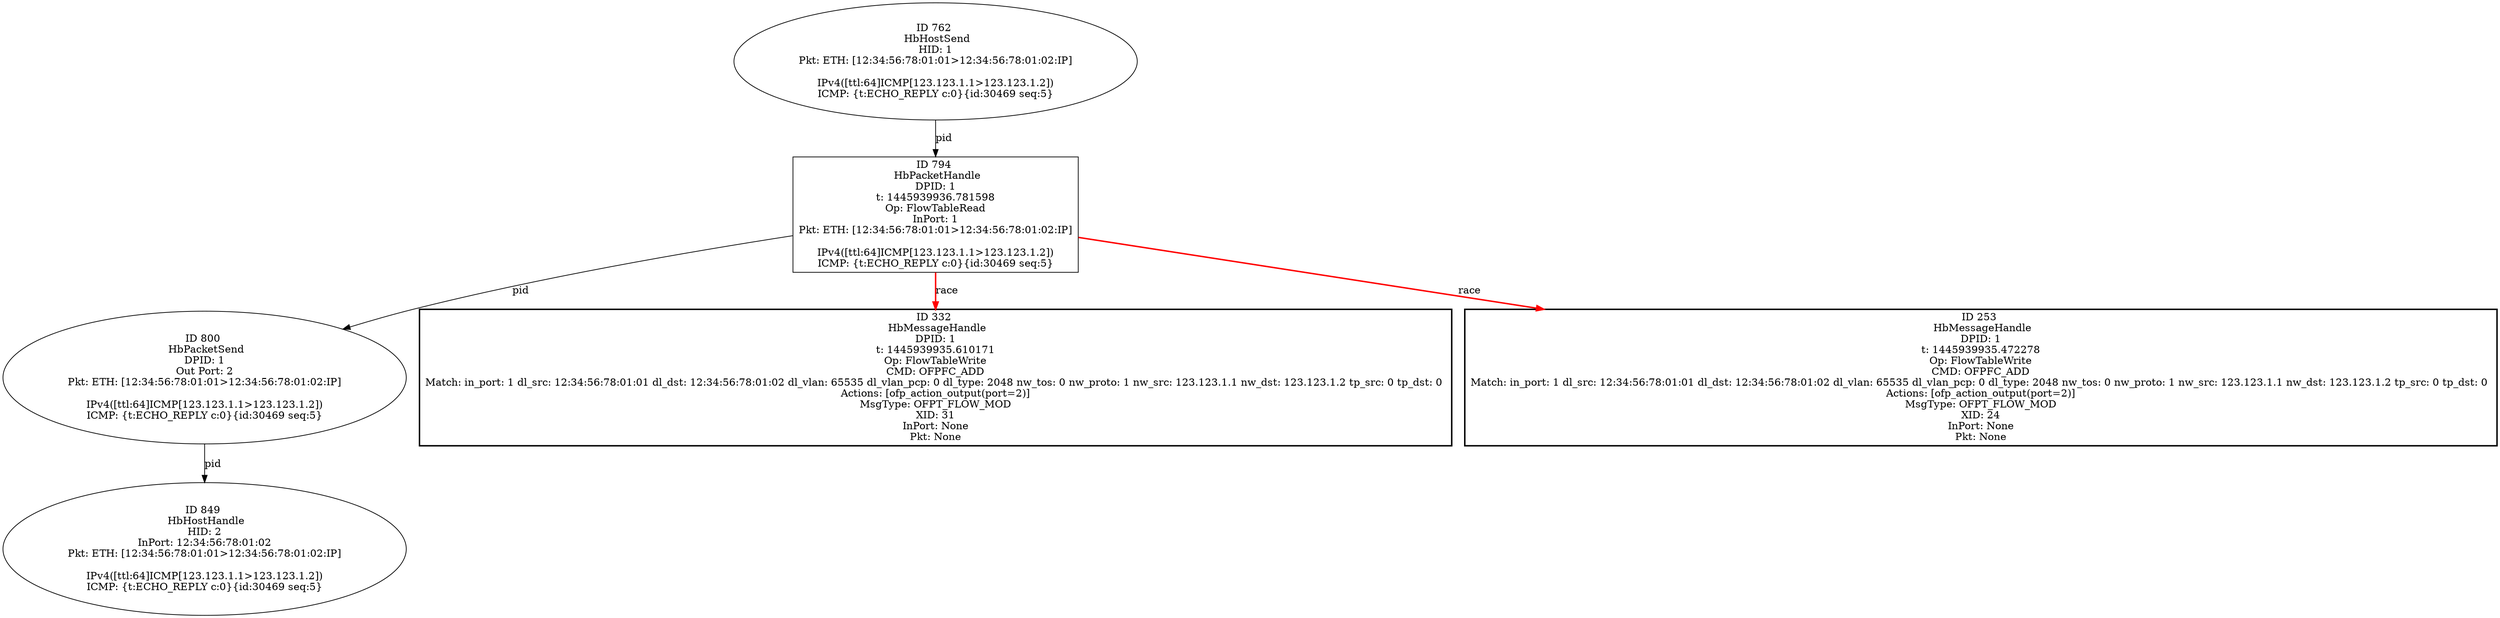 strict digraph G {
800 [shape=oval, event=<hb_events.HbPacketSend object at 0x107946290>, label="ID 800 
 HbPacketSend
DPID: 1
Out Port: 2
Pkt: ETH: [12:34:56:78:01:01>12:34:56:78:01:02:IP]

IPv4([ttl:64]ICMP[123.123.1.1>123.123.1.2])
ICMP: {t:ECHO_REPLY c:0}{id:30469 seq:5}"];
332 [shape=box, style=bold, event=<hb_events.HbMessageHandle object at 0x10780e150>, label="ID 332 
 HbMessageHandle
DPID: 1
t: 1445939935.610171
Op: FlowTableWrite
CMD: OFPFC_ADD
Match: in_port: 1 dl_src: 12:34:56:78:01:01 dl_dst: 12:34:56:78:01:02 dl_vlan: 65535 dl_vlan_pcp: 0 dl_type: 2048 nw_tos: 0 nw_proto: 1 nw_src: 123.123.1.1 nw_dst: 123.123.1.2 tp_src: 0 tp_dst: 0 
Actions: [ofp_action_output(port=2)]
MsgType: OFPT_FLOW_MOD
XID: 31
InPort: None
Pkt: None"];
253 [shape=box, style=bold, event=<hb_events.HbMessageHandle object at 0x1077de2d0>, label="ID 253 
 HbMessageHandle
DPID: 1
t: 1445939935.472278
Op: FlowTableWrite
CMD: OFPFC_ADD
Match: in_port: 1 dl_src: 12:34:56:78:01:01 dl_dst: 12:34:56:78:01:02 dl_vlan: 65535 dl_vlan_pcp: 0 dl_type: 2048 nw_tos: 0 nw_proto: 1 nw_src: 123.123.1.1 nw_dst: 123.123.1.2 tp_src: 0 tp_dst: 0 
Actions: [ofp_action_output(port=2)]
MsgType: OFPT_FLOW_MOD
XID: 24
InPort: None
Pkt: None"];
849 [shape=oval, event=<hb_events.HbHostHandle object at 0x107a05850>, label="ID 849 
 HbHostHandle
HID: 2
InPort: 12:34:56:78:01:02
Pkt: ETH: [12:34:56:78:01:01>12:34:56:78:01:02:IP]

IPv4([ttl:64]ICMP[123.123.1.1>123.123.1.2])
ICMP: {t:ECHO_REPLY c:0}{id:30469 seq:5}"];
762 [shape=oval, event=<hb_events.HbHostSend object at 0x10792d550>, label="ID 762 
 HbHostSend
HID: 1
Pkt: ETH: [12:34:56:78:01:01>12:34:56:78:01:02:IP]

IPv4([ttl:64]ICMP[123.123.1.1>123.123.1.2])
ICMP: {t:ECHO_REPLY c:0}{id:30469 seq:5}"];
794 [shape=box, event=<hb_events.HbPacketHandle object at 0x107954090>, label="ID 794 
 HbPacketHandle
DPID: 1
t: 1445939936.781598
Op: FlowTableRead
InPort: 1
Pkt: ETH: [12:34:56:78:01:01>12:34:56:78:01:02:IP]

IPv4([ttl:64]ICMP[123.123.1.1>123.123.1.2])
ICMP: {t:ECHO_REPLY c:0}{id:30469 seq:5}"];
800 -> 849  [rel=pid, label=pid];
762 -> 794  [rel=pid, label=pid];
794 -> 800  [rel=pid, label=pid];
794 -> 332  [harmful=True, color=red, style=bold, rel=race, label=race];
794 -> 253  [harmful=True, color=red, style=bold, rel=race, label=race];
}
